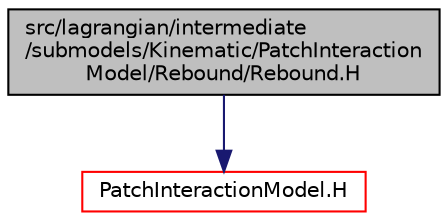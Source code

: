 digraph "src/lagrangian/intermediate/submodels/Kinematic/PatchInteractionModel/Rebound/Rebound.H"
{
  bgcolor="transparent";
  edge [fontname="Helvetica",fontsize="10",labelfontname="Helvetica",labelfontsize="10"];
  node [fontname="Helvetica",fontsize="10",shape=record];
  Node1 [label="src/lagrangian/intermediate\l/submodels/Kinematic/PatchInteraction\lModel/Rebound/Rebound.H",height=0.2,width=0.4,color="black", fillcolor="grey75", style="filled", fontcolor="black"];
  Node1 -> Node2 [color="midnightblue",fontsize="10",style="solid",fontname="Helvetica"];
  Node2 [label="PatchInteractionModel.H",height=0.2,width=0.4,color="red",URL="$a07031.html"];
}
